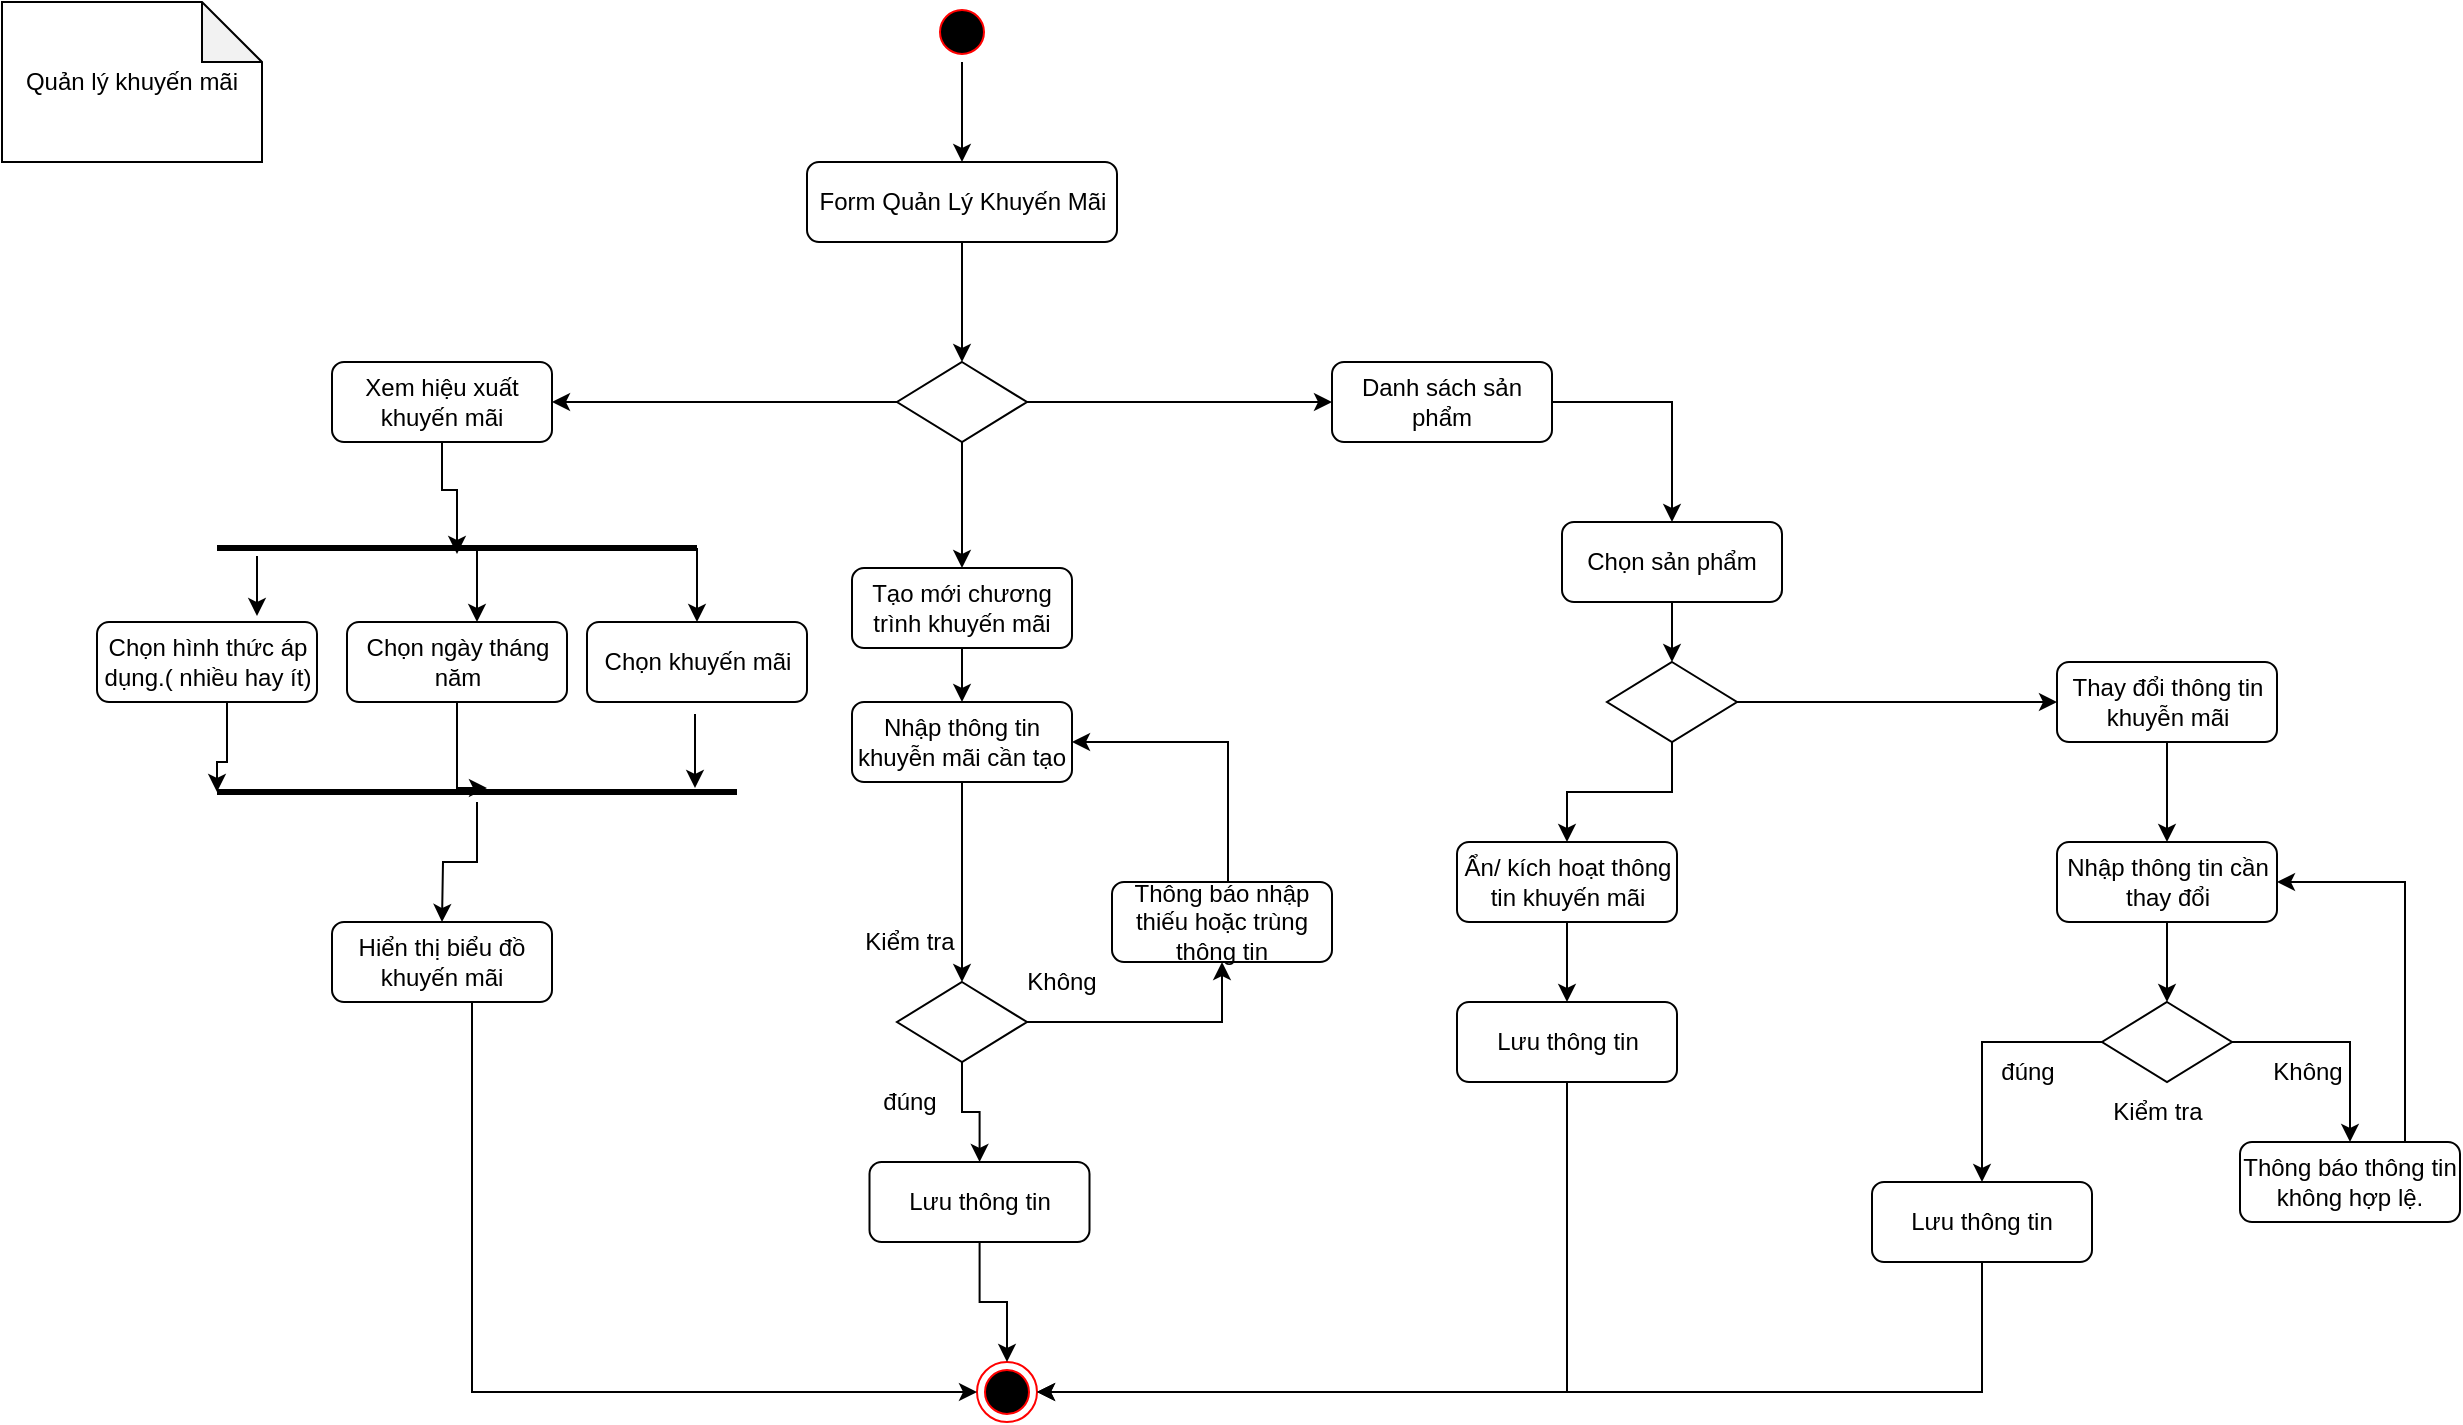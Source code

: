 <mxfile version="13.9.9" type="device"><diagram name="Page-1" id="e7e014a7-5840-1c2e-5031-d8a46d1fe8dd"><mxGraphModel dx="1092" dy="495" grid="1" gridSize="10" guides="1" tooltips="1" connect="1" arrows="1" fold="1" page="1" pageScale="1" pageWidth="1169" pageHeight="826" background="#ffffff" math="0" shadow="0"><root><mxCell id="0"/><mxCell id="1" parent="0"/><mxCell id="Q-AgIwe_56Wpgob7bnyT-5" style="edgeStyle=orthogonalEdgeStyle;rounded=0;orthogonalLoop=1;jettySize=auto;html=1;" parent="1" source="5" target="oe2-ipfIPPVTRvUnXvWy-43" edge="1"><mxGeometry relative="1" as="geometry"/></mxCell><mxCell id="5" value="" style="ellipse;shape=startState;fillColor=#000000;strokeColor=#ff0000;" parent="1" vertex="1"><mxGeometry x="500" y="50" width="30" height="30" as="geometry"/></mxCell><mxCell id="oe2-ipfIPPVTRvUnXvWy-42" value="Quản lý khuyến mãi" style="shape=note;whiteSpace=wrap;html=1;backgroundOutline=1;darkOpacity=0.05;rotation=0;" parent="1" vertex="1"><mxGeometry x="35" y="50" width="130" height="80" as="geometry"/></mxCell><mxCell id="Q-AgIwe_56Wpgob7bnyT-13" style="edgeStyle=orthogonalEdgeStyle;rounded=0;orthogonalLoop=1;jettySize=auto;html=1;" parent="1" source="oe2-ipfIPPVTRvUnXvWy-43" target="Q-AgIwe_56Wpgob7bnyT-12" edge="1"><mxGeometry relative="1" as="geometry"/></mxCell><mxCell id="oe2-ipfIPPVTRvUnXvWy-43" value="Form Quản Lý Khuyến Mãi" style="rounded=1;whiteSpace=wrap;html=1;" parent="1" vertex="1"><mxGeometry x="437.5" y="130" width="155" height="40" as="geometry"/></mxCell><mxCell id="wLCCRyP6Crwt-nchs67R-8" style="edgeStyle=orthogonalEdgeStyle;rounded=0;orthogonalLoop=1;jettySize=auto;html=1;exitX=0.5;exitY=1;exitDx=0;exitDy=0;entryX=0.5;entryY=0;entryDx=0;entryDy=0;" parent="1" source="W3UVQZszj_sSOvCzZ5AQ-9" target="W3UVQZszj_sSOvCzZ5AQ-10" edge="1"><mxGeometry relative="1" as="geometry"><mxPoint x="515" y="496" as="sourcePoint"/><mxPoint x="515.5" y="530" as="targetPoint"/></mxGeometry></mxCell><mxCell id="oe2-ipfIPPVTRvUnXvWy-82" value="đúng" style="text;html=1;strokeColor=none;fillColor=none;align=center;verticalAlign=middle;whiteSpace=wrap;rounded=0;" parent="1" vertex="1"><mxGeometry x="468.75" y="590" width="40" height="20" as="geometry"/></mxCell><mxCell id="oe2-ipfIPPVTRvUnXvWy-100" value="" style="ellipse;html=1;shape=endState;fillColor=#000000;strokeColor=#ff0000;" parent="1" vertex="1"><mxGeometry x="522.5" y="730" width="30" height="30" as="geometry"/></mxCell><mxCell id="W3UVQZszj_sSOvCzZ5AQ-9" value="Nhập thông tin khuyễn mãi cần tạo" style="rounded=1;whiteSpace=wrap;html=1;" parent="1" vertex="1"><mxGeometry x="460" y="400" width="110" height="40" as="geometry"/></mxCell><mxCell id="Q-AgIwe_56Wpgob7bnyT-60" style="edgeStyle=orthogonalEdgeStyle;rounded=0;orthogonalLoop=1;jettySize=auto;html=1;strokeColor=#000000;" parent="1" source="W3UVQZszj_sSOvCzZ5AQ-10" target="Q-AgIwe_56Wpgob7bnyT-6" edge="1"><mxGeometry relative="1" as="geometry"/></mxCell><mxCell id="Q-AgIwe_56Wpgob7bnyT-61" style="edgeStyle=orthogonalEdgeStyle;rounded=0;orthogonalLoop=1;jettySize=auto;html=1;strokeColor=#000000;" parent="1" source="W3UVQZszj_sSOvCzZ5AQ-10" target="W3UVQZszj_sSOvCzZ5AQ-15" edge="1"><mxGeometry relative="1" as="geometry"/></mxCell><mxCell id="W3UVQZszj_sSOvCzZ5AQ-10" value="" style="rhombus;whiteSpace=wrap;html=1;" parent="1" vertex="1"><mxGeometry x="482.5" y="540" width="65" height="40" as="geometry"/></mxCell><mxCell id="W3UVQZszj_sSOvCzZ5AQ-12" value="Kiểm tra" style="text;html=1;strokeColor=none;fillColor=none;align=center;verticalAlign=middle;whiteSpace=wrap;rounded=0;" parent="1" vertex="1"><mxGeometry x="455" y="510" width="67.5" height="20" as="geometry"/></mxCell><mxCell id="W3UVQZszj_sSOvCzZ5AQ-21" style="edgeStyle=orthogonalEdgeStyle;rounded=0;orthogonalLoop=1;jettySize=auto;html=1;exitX=1;exitY=0.5;exitDx=0;exitDy=0;entryX=1;entryY=0.5;entryDx=0;entryDy=0;" parent="1" source="W3UVQZszj_sSOvCzZ5AQ-15" target="W3UVQZszj_sSOvCzZ5AQ-9" edge="1"><mxGeometry relative="1" as="geometry"><Array as="points"><mxPoint x="648" y="510"/><mxPoint x="648" y="420"/></Array></mxGeometry></mxCell><mxCell id="W3UVQZszj_sSOvCzZ5AQ-15" value="Thông báo nhập thiếu hoặc trùng thông tin" style="rounded=1;whiteSpace=wrap;html=1;" parent="1" vertex="1"><mxGeometry x="590" y="490" width="110" height="40" as="geometry"/></mxCell><mxCell id="W3UVQZszj_sSOvCzZ5AQ-16" value="Không" style="text;html=1;strokeColor=none;fillColor=none;align=center;verticalAlign=middle;whiteSpace=wrap;rounded=0;" parent="1" vertex="1"><mxGeometry x="545" y="530" width="40" height="20" as="geometry"/></mxCell><mxCell id="W3UVQZszj_sSOvCzZ5AQ-60" style="edgeStyle=orthogonalEdgeStyle;rounded=0;orthogonalLoop=1;jettySize=auto;html=1;exitX=0.5;exitY=1;exitDx=0;exitDy=0;entryX=0.5;entryY=0;entryDx=0;entryDy=0;" parent="1" source="W3UVQZszj_sSOvCzZ5AQ-36" target="W3UVQZszj_sSOvCzZ5AQ-59" edge="1"><mxGeometry relative="1" as="geometry"/></mxCell><mxCell id="W3UVQZszj_sSOvCzZ5AQ-36" value="Nhập thông tin cần thay đổi" style="rounded=1;whiteSpace=wrap;html=1;" parent="1" vertex="1"><mxGeometry x="1062.5" y="470" width="110" height="40" as="geometry"/></mxCell><mxCell id="W3UVQZszj_sSOvCzZ5AQ-55" value="Kiểm tra" style="text;html=1;strokeColor=none;fillColor=none;align=center;verticalAlign=middle;whiteSpace=wrap;rounded=0;" parent="1" vertex="1"><mxGeometry x="1052.5" y="595" width="120" height="20" as="geometry"/></mxCell><mxCell id="W3UVQZszj_sSOvCzZ5AQ-69" style="edgeStyle=orthogonalEdgeStyle;rounded=0;orthogonalLoop=1;jettySize=auto;html=1;exitX=0.75;exitY=0;exitDx=0;exitDy=0;entryX=1;entryY=0.5;entryDx=0;entryDy=0;" parent="1" source="W3UVQZszj_sSOvCzZ5AQ-57" target="W3UVQZszj_sSOvCzZ5AQ-36" edge="1"><mxGeometry relative="1" as="geometry"/></mxCell><mxCell id="W3UVQZszj_sSOvCzZ5AQ-57" value="Thông báo thông tin không hợp lệ." style="rounded=1;whiteSpace=wrap;html=1;" parent="1" vertex="1"><mxGeometry x="1154" y="620" width="110" height="40" as="geometry"/></mxCell><mxCell id="r89grHyuRVL7zHU1P9U1-29" style="edgeStyle=orthogonalEdgeStyle;rounded=0;orthogonalLoop=1;jettySize=auto;html=1;exitX=0;exitY=0.5;exitDx=0;exitDy=0;" parent="1" source="W3UVQZszj_sSOvCzZ5AQ-59" target="r89grHyuRVL7zHU1P9U1-35" edge="1"><mxGeometry relative="1" as="geometry"><mxPoint x="1025" y="620" as="targetPoint"/></mxGeometry></mxCell><mxCell id="r89grHyuRVL7zHU1P9U1-31" style="edgeStyle=orthogonalEdgeStyle;rounded=0;orthogonalLoop=1;jettySize=auto;html=1;exitX=1;exitY=0.5;exitDx=0;exitDy=0;entryX=0.5;entryY=0;entryDx=0;entryDy=0;" parent="1" source="W3UVQZszj_sSOvCzZ5AQ-59" target="W3UVQZszj_sSOvCzZ5AQ-57" edge="1"><mxGeometry relative="1" as="geometry"/></mxCell><mxCell id="W3UVQZszj_sSOvCzZ5AQ-59" value="" style="rhombus;whiteSpace=wrap;html=1;" parent="1" vertex="1"><mxGeometry x="1085" y="550" width="65" height="40" as="geometry"/></mxCell><mxCell id="W3UVQZszj_sSOvCzZ5AQ-62" value="đúng" style="text;html=1;strokeColor=none;fillColor=none;align=center;verticalAlign=middle;whiteSpace=wrap;rounded=0;" parent="1" vertex="1"><mxGeometry x="1027.5" y="575" width="40" height="20" as="geometry"/></mxCell><mxCell id="W3UVQZszj_sSOvCzZ5AQ-63" value="Không" style="text;html=1;strokeColor=none;fillColor=none;align=center;verticalAlign=middle;whiteSpace=wrap;rounded=0;" parent="1" vertex="1"><mxGeometry x="1167.5" y="575" width="40" height="20" as="geometry"/></mxCell><mxCell id="Q-AgIwe_56Wpgob7bnyT-19" style="edgeStyle=orthogonalEdgeStyle;rounded=0;orthogonalLoop=1;jettySize=auto;html=1;" parent="1" source="r89grHyuRVL7zHU1P9U1-55" target="Q-AgIwe_56Wpgob7bnyT-7" edge="1"><mxGeometry relative="1" as="geometry"><mxPoint x="817.5" y="590" as="sourcePoint"/></mxGeometry></mxCell><mxCell id="r89grHyuRVL7zHU1P9U1-10" style="edgeStyle=orthogonalEdgeStyle;rounded=0;orthogonalLoop=1;jettySize=auto;html=1;exitX=0.5;exitY=1;exitDx=0;exitDy=0;entryX=0.5;entryY=0;entryDx=0;entryDy=0;" parent="1" source="r89grHyuRVL7zHU1P9U1-9" target="W3UVQZszj_sSOvCzZ5AQ-9" edge="1"><mxGeometry relative="1" as="geometry"/></mxCell><mxCell id="r89grHyuRVL7zHU1P9U1-9" value="Tạo mới chương trình khuyến mãi" style="rounded=1;whiteSpace=wrap;html=1;" parent="1" vertex="1"><mxGeometry x="460" y="333" width="110" height="40" as="geometry"/></mxCell><mxCell id="Q-AgIwe_56Wpgob7bnyT-17" style="edgeStyle=orthogonalEdgeStyle;rounded=0;orthogonalLoop=1;jettySize=auto;html=1;" parent="1" source="r89grHyuRVL7zHU1P9U1-26" target="W3UVQZszj_sSOvCzZ5AQ-36" edge="1"><mxGeometry relative="1" as="geometry"/></mxCell><mxCell id="r89grHyuRVL7zHU1P9U1-26" value="Thay đổi thông tin khuyễn mãi" style="rounded=1;whiteSpace=wrap;html=1;" parent="1" vertex="1"><mxGeometry x="1062.5" y="380" width="110" height="40" as="geometry"/></mxCell><mxCell id="Q-AgIwe_56Wpgob7bnyT-31" style="edgeStyle=orthogonalEdgeStyle;rounded=0;orthogonalLoop=1;jettySize=auto;html=1;" parent="1" source="r89grHyuRVL7zHU1P9U1-35" target="oe2-ipfIPPVTRvUnXvWy-100" edge="1"><mxGeometry relative="1" as="geometry"><Array as="points"><mxPoint x="1025" y="745"/></Array></mxGeometry></mxCell><mxCell id="r89grHyuRVL7zHU1P9U1-35" value="Lưu thông tin" style="rounded=1;whiteSpace=wrap;html=1;" parent="1" vertex="1"><mxGeometry x="970" y="640" width="110" height="40" as="geometry"/></mxCell><mxCell id="r89grHyuRVL7zHU1P9U1-55" value="Ẩn/ kích hoạt thông tin khuyến mãi" style="rounded=1;whiteSpace=wrap;html=1;" parent="1" vertex="1"><mxGeometry x="762.5" y="470" width="110" height="40" as="geometry"/></mxCell><mxCell id="Q-AgIwe_56Wpgob7bnyT-10" style="edgeStyle=orthogonalEdgeStyle;rounded=0;orthogonalLoop=1;jettySize=auto;html=1;" parent="1" source="Q-AgIwe_56Wpgob7bnyT-6" target="oe2-ipfIPPVTRvUnXvWy-100" edge="1"><mxGeometry relative="1" as="geometry"/></mxCell><mxCell id="Q-AgIwe_56Wpgob7bnyT-6" value="Lưu thông tin" style="rounded=1;whiteSpace=wrap;html=1;" parent="1" vertex="1"><mxGeometry x="468.75" y="630" width="110" height="40" as="geometry"/></mxCell><mxCell id="Q-AgIwe_56Wpgob7bnyT-9" style="edgeStyle=orthogonalEdgeStyle;rounded=0;orthogonalLoop=1;jettySize=auto;html=1;" parent="1" source="Q-AgIwe_56Wpgob7bnyT-7" target="oe2-ipfIPPVTRvUnXvWy-100" edge="1"><mxGeometry relative="1" as="geometry"><Array as="points"><mxPoint x="818" y="745"/></Array></mxGeometry></mxCell><mxCell id="Q-AgIwe_56Wpgob7bnyT-7" value="Lưu thông tin" style="rounded=1;whiteSpace=wrap;html=1;" parent="1" vertex="1"><mxGeometry x="762.5" y="550" width="110" height="40" as="geometry"/></mxCell><mxCell id="Q-AgIwe_56Wpgob7bnyT-14" style="edgeStyle=orthogonalEdgeStyle;rounded=0;orthogonalLoop=1;jettySize=auto;html=1;" parent="1" source="Q-AgIwe_56Wpgob7bnyT-12" target="r89grHyuRVL7zHU1P9U1-9" edge="1"><mxGeometry relative="1" as="geometry"/></mxCell><mxCell id="Q-AgIwe_56Wpgob7bnyT-23" style="edgeStyle=orthogonalEdgeStyle;rounded=0;orthogonalLoop=1;jettySize=auto;html=1;" parent="1" source="Q-AgIwe_56Wpgob7bnyT-12" target="Q-AgIwe_56Wpgob7bnyT-24" edge="1"><mxGeometry relative="1" as="geometry"><mxPoint x="750" y="250" as="targetPoint"/></mxGeometry></mxCell><mxCell id="Q-AgIwe_56Wpgob7bnyT-34" style="edgeStyle=orthogonalEdgeStyle;rounded=0;orthogonalLoop=1;jettySize=auto;html=1;" parent="1" source="Q-AgIwe_56Wpgob7bnyT-12" target="Q-AgIwe_56Wpgob7bnyT-33" edge="1"><mxGeometry relative="1" as="geometry"/></mxCell><mxCell id="Q-AgIwe_56Wpgob7bnyT-12" value="" style="rhombus;whiteSpace=wrap;html=1;" parent="1" vertex="1"><mxGeometry x="482.5" y="230" width="65" height="40" as="geometry"/></mxCell><mxCell id="Q-AgIwe_56Wpgob7bnyT-28" style="edgeStyle=orthogonalEdgeStyle;rounded=0;orthogonalLoop=1;jettySize=auto;html=1;" parent="1" source="Q-AgIwe_56Wpgob7bnyT-22" target="Q-AgIwe_56Wpgob7bnyT-27" edge="1"><mxGeometry relative="1" as="geometry"/></mxCell><mxCell id="Q-AgIwe_56Wpgob7bnyT-22" value="Chọn sản phẩm" style="rounded=1;whiteSpace=wrap;html=1;" parent="1" vertex="1"><mxGeometry x="815" y="310" width="110" height="40" as="geometry"/></mxCell><mxCell id="Q-AgIwe_56Wpgob7bnyT-26" style="edgeStyle=orthogonalEdgeStyle;rounded=0;orthogonalLoop=1;jettySize=auto;html=1;" parent="1" source="Q-AgIwe_56Wpgob7bnyT-24" target="Q-AgIwe_56Wpgob7bnyT-22" edge="1"><mxGeometry relative="1" as="geometry"/></mxCell><mxCell id="Q-AgIwe_56Wpgob7bnyT-24" value="Danh sách sản phẩm" style="rounded=1;whiteSpace=wrap;html=1;" parent="1" vertex="1"><mxGeometry x="700" y="230" width="110" height="40" as="geometry"/></mxCell><mxCell id="Q-AgIwe_56Wpgob7bnyT-29" style="edgeStyle=orthogonalEdgeStyle;rounded=0;orthogonalLoop=1;jettySize=auto;html=1;entryX=0;entryY=0.5;entryDx=0;entryDy=0;" parent="1" source="Q-AgIwe_56Wpgob7bnyT-27" target="r89grHyuRVL7zHU1P9U1-26" edge="1"><mxGeometry relative="1" as="geometry"/></mxCell><mxCell id="Q-AgIwe_56Wpgob7bnyT-30" style="edgeStyle=orthogonalEdgeStyle;rounded=0;orthogonalLoop=1;jettySize=auto;html=1;" parent="1" source="Q-AgIwe_56Wpgob7bnyT-27" target="r89grHyuRVL7zHU1P9U1-55" edge="1"><mxGeometry relative="1" as="geometry"/></mxCell><mxCell id="Q-AgIwe_56Wpgob7bnyT-27" value="" style="rhombus;whiteSpace=wrap;html=1;" parent="1" vertex="1"><mxGeometry x="837.5" y="380" width="65" height="40" as="geometry"/></mxCell><mxCell id="Q-AgIwe_56Wpgob7bnyT-47" style="edgeStyle=orthogonalEdgeStyle;rounded=0;orthogonalLoop=1;jettySize=auto;html=1;entryX=0.5;entryY=0.8;entryDx=0;entryDy=0;entryPerimeter=0;strokeColor=#000000;" parent="1" source="Q-AgIwe_56Wpgob7bnyT-33" target="Q-AgIwe_56Wpgob7bnyT-45" edge="1"><mxGeometry relative="1" as="geometry"/></mxCell><mxCell id="Q-AgIwe_56Wpgob7bnyT-33" value="Xem hiệu xuất khuyến mãi" style="rounded=1;whiteSpace=wrap;html=1;" parent="1" vertex="1"><mxGeometry x="200" y="230" width="110" height="40" as="geometry"/></mxCell><mxCell id="Q-AgIwe_56Wpgob7bnyT-63" style="edgeStyle=orthogonalEdgeStyle;rounded=0;orthogonalLoop=1;jettySize=auto;html=1;entryX=0;entryY=0.5;entryDx=0;entryDy=0;entryPerimeter=0;strokeColor=#000000;" parent="1" source="Q-AgIwe_56Wpgob7bnyT-36" target="Q-AgIwe_56Wpgob7bnyT-51" edge="1"><mxGeometry relative="1" as="geometry"><Array as="points"><mxPoint x="147.5" y="430"/><mxPoint x="142.5" y="430"/></Array></mxGeometry></mxCell><mxCell id="Q-AgIwe_56Wpgob7bnyT-36" value="Chọn hình thức áp dụng.( nhiều hay ít)" style="rounded=1;whiteSpace=wrap;html=1;" parent="1" vertex="1"><mxGeometry x="82.5" y="360" width="110" height="40" as="geometry"/></mxCell><mxCell id="Q-AgIwe_56Wpgob7bnyT-38" value="Chọn ngày tháng năm" style="rounded=1;whiteSpace=wrap;html=1;" parent="1" vertex="1"><mxGeometry x="207.5" y="360" width="110" height="40" as="geometry"/></mxCell><mxCell id="Q-AgIwe_56Wpgob7bnyT-45" value="" style="line;strokeWidth=3;html=1;" parent="1" vertex="1"><mxGeometry x="142.5" y="318" width="240" height="10" as="geometry"/></mxCell><mxCell id="Q-AgIwe_56Wpgob7bnyT-49" style="edgeStyle=orthogonalEdgeStyle;rounded=0;orthogonalLoop=1;jettySize=auto;html=1;strokeColor=#000000;" parent="1" edge="1"><mxGeometry relative="1" as="geometry"><mxPoint x="162.5" y="327" as="sourcePoint"/><mxPoint x="162.5" y="357" as="targetPoint"/></mxGeometry></mxCell><mxCell id="Q-AgIwe_56Wpgob7bnyT-50" style="edgeStyle=orthogonalEdgeStyle;rounded=0;orthogonalLoop=1;jettySize=auto;html=1;strokeColor=#000000;exitX=0.853;exitY=0.4;exitDx=0;exitDy=0;exitPerimeter=0;" parent="1" source="Q-AgIwe_56Wpgob7bnyT-45" edge="1"><mxGeometry relative="1" as="geometry"><mxPoint x="272.5" y="337" as="sourcePoint"/><mxPoint x="272.5" y="360" as="targetPoint"/><Array as="points"><mxPoint x="272.5" y="322"/></Array></mxGeometry></mxCell><mxCell id="Q-AgIwe_56Wpgob7bnyT-51" value="" style="line;strokeWidth=3;html=1;" parent="1" vertex="1"><mxGeometry x="142.5" y="440" width="260" height="10" as="geometry"/></mxCell><mxCell id="Q-AgIwe_56Wpgob7bnyT-54" style="edgeStyle=orthogonalEdgeStyle;rounded=0;orthogonalLoop=1;jettySize=auto;html=1;strokeColor=#000000;exitX=0.5;exitY=1;exitDx=0;exitDy=0;" parent="1" source="Q-AgIwe_56Wpgob7bnyT-38" edge="1"><mxGeometry relative="1" as="geometry"><mxPoint x="157.5" y="410" as="sourcePoint"/><mxPoint x="277.5" y="443" as="targetPoint"/><Array as="points"><mxPoint x="277.5" y="443"/></Array></mxGeometry></mxCell><mxCell id="Q-AgIwe_56Wpgob7bnyT-55" style="edgeStyle=orthogonalEdgeStyle;rounded=0;orthogonalLoop=1;jettySize=auto;html=1;strokeColor=#000000;" parent="1" source="Q-AgIwe_56Wpgob7bnyT-51" edge="1"><mxGeometry relative="1" as="geometry"><mxPoint x="265" y="280" as="sourcePoint"/><mxPoint x="255" y="510" as="targetPoint"/></mxGeometry></mxCell><mxCell id="Q-AgIwe_56Wpgob7bnyT-57" style="edgeStyle=orthogonalEdgeStyle;rounded=0;orthogonalLoop=1;jettySize=auto;html=1;strokeColor=#000000;" parent="1" source="Q-AgIwe_56Wpgob7bnyT-56" target="oe2-ipfIPPVTRvUnXvWy-100" edge="1"><mxGeometry relative="1" as="geometry"><Array as="points"><mxPoint x="270" y="745"/></Array></mxGeometry></mxCell><mxCell id="Q-AgIwe_56Wpgob7bnyT-56" value="Hiển thị biểu đồ khuyến mãi" style="rounded=1;whiteSpace=wrap;html=1;" parent="1" vertex="1"><mxGeometry x="200" y="510" width="110" height="40" as="geometry"/></mxCell><mxCell id="Q-AgIwe_56Wpgob7bnyT-64" value="Chọn khuyến mãi" style="rounded=1;whiteSpace=wrap;html=1;" parent="1" vertex="1"><mxGeometry x="327.5" y="360" width="110" height="40" as="geometry"/></mxCell><mxCell id="Q-AgIwe_56Wpgob7bnyT-65" style="edgeStyle=orthogonalEdgeStyle;rounded=0;orthogonalLoop=1;jettySize=auto;html=1;exitX=0.5;exitY=1;exitDx=0;exitDy=0;strokeColor=#000000;" parent="1" source="Q-AgIwe_56Wpgob7bnyT-36" target="Q-AgIwe_56Wpgob7bnyT-36" edge="1"><mxGeometry relative="1" as="geometry"/></mxCell><mxCell id="Q-AgIwe_56Wpgob7bnyT-67" value="" style="endArrow=classic;html=1;strokeColor=#000000;exitX=1;exitY=0.5;exitDx=0;exitDy=0;exitPerimeter=0;entryX=0.5;entryY=0;entryDx=0;entryDy=0;" parent="1" source="Q-AgIwe_56Wpgob7bnyT-45" target="Q-AgIwe_56Wpgob7bnyT-64" edge="1"><mxGeometry width="50" height="50" relative="1" as="geometry"><mxPoint x="380" y="410" as="sourcePoint"/><mxPoint x="430" y="360" as="targetPoint"/></mxGeometry></mxCell><mxCell id="SWBFYqcXDnAorfsKvwnc-5" value="" style="endArrow=classic;html=1;strokeColor=#000000;exitX=1;exitY=0.5;exitDx=0;exitDy=0;exitPerimeter=0;entryX=0.5;entryY=0;entryDx=0;entryDy=0;" edge="1" parent="1"><mxGeometry width="50" height="50" relative="1" as="geometry"><mxPoint x="381.5" y="406" as="sourcePoint"/><mxPoint x="381.5" y="443" as="targetPoint"/></mxGeometry></mxCell></root></mxGraphModel></diagram></mxfile>